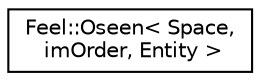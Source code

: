 digraph "Graphical Class Hierarchy"
{
 // LATEX_PDF_SIZE
  edge [fontname="Helvetica",fontsize="10",labelfontname="Helvetica",labelfontsize="10"];
  node [fontname="Helvetica",fontsize="10",shape=record];
  rankdir="LR";
  Node0 [label="Feel::Oseen\< Space,\l imOrder, Entity \>",height=0.2,width=0.4,color="black", fillcolor="white", style="filled",URL="$classFeel_1_1Oseen.html",tooltip=" "];
}

